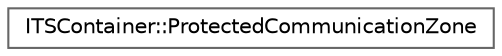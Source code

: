 digraph "类继承关系图"
{
 // INTERACTIVE_SVG=YES
 // LATEX_PDF_SIZE
  bgcolor="transparent";
  edge [fontname=Helvetica,fontsize=10,labelfontname=Helvetica,labelfontsize=10];
  node [fontname=Helvetica,fontsize=10,shape=box,height=0.2,width=0.4];
  rankdir="LR";
  Node0 [id="Node000000",label="ITSContainer::ProtectedCommunicationZone",height=0.2,width=0.4,color="grey40", fillcolor="white", style="filled",URL="$d8/d64/structITSContainer_1_1ProtectedCommunicationZone.html",tooltip=" "];
}
